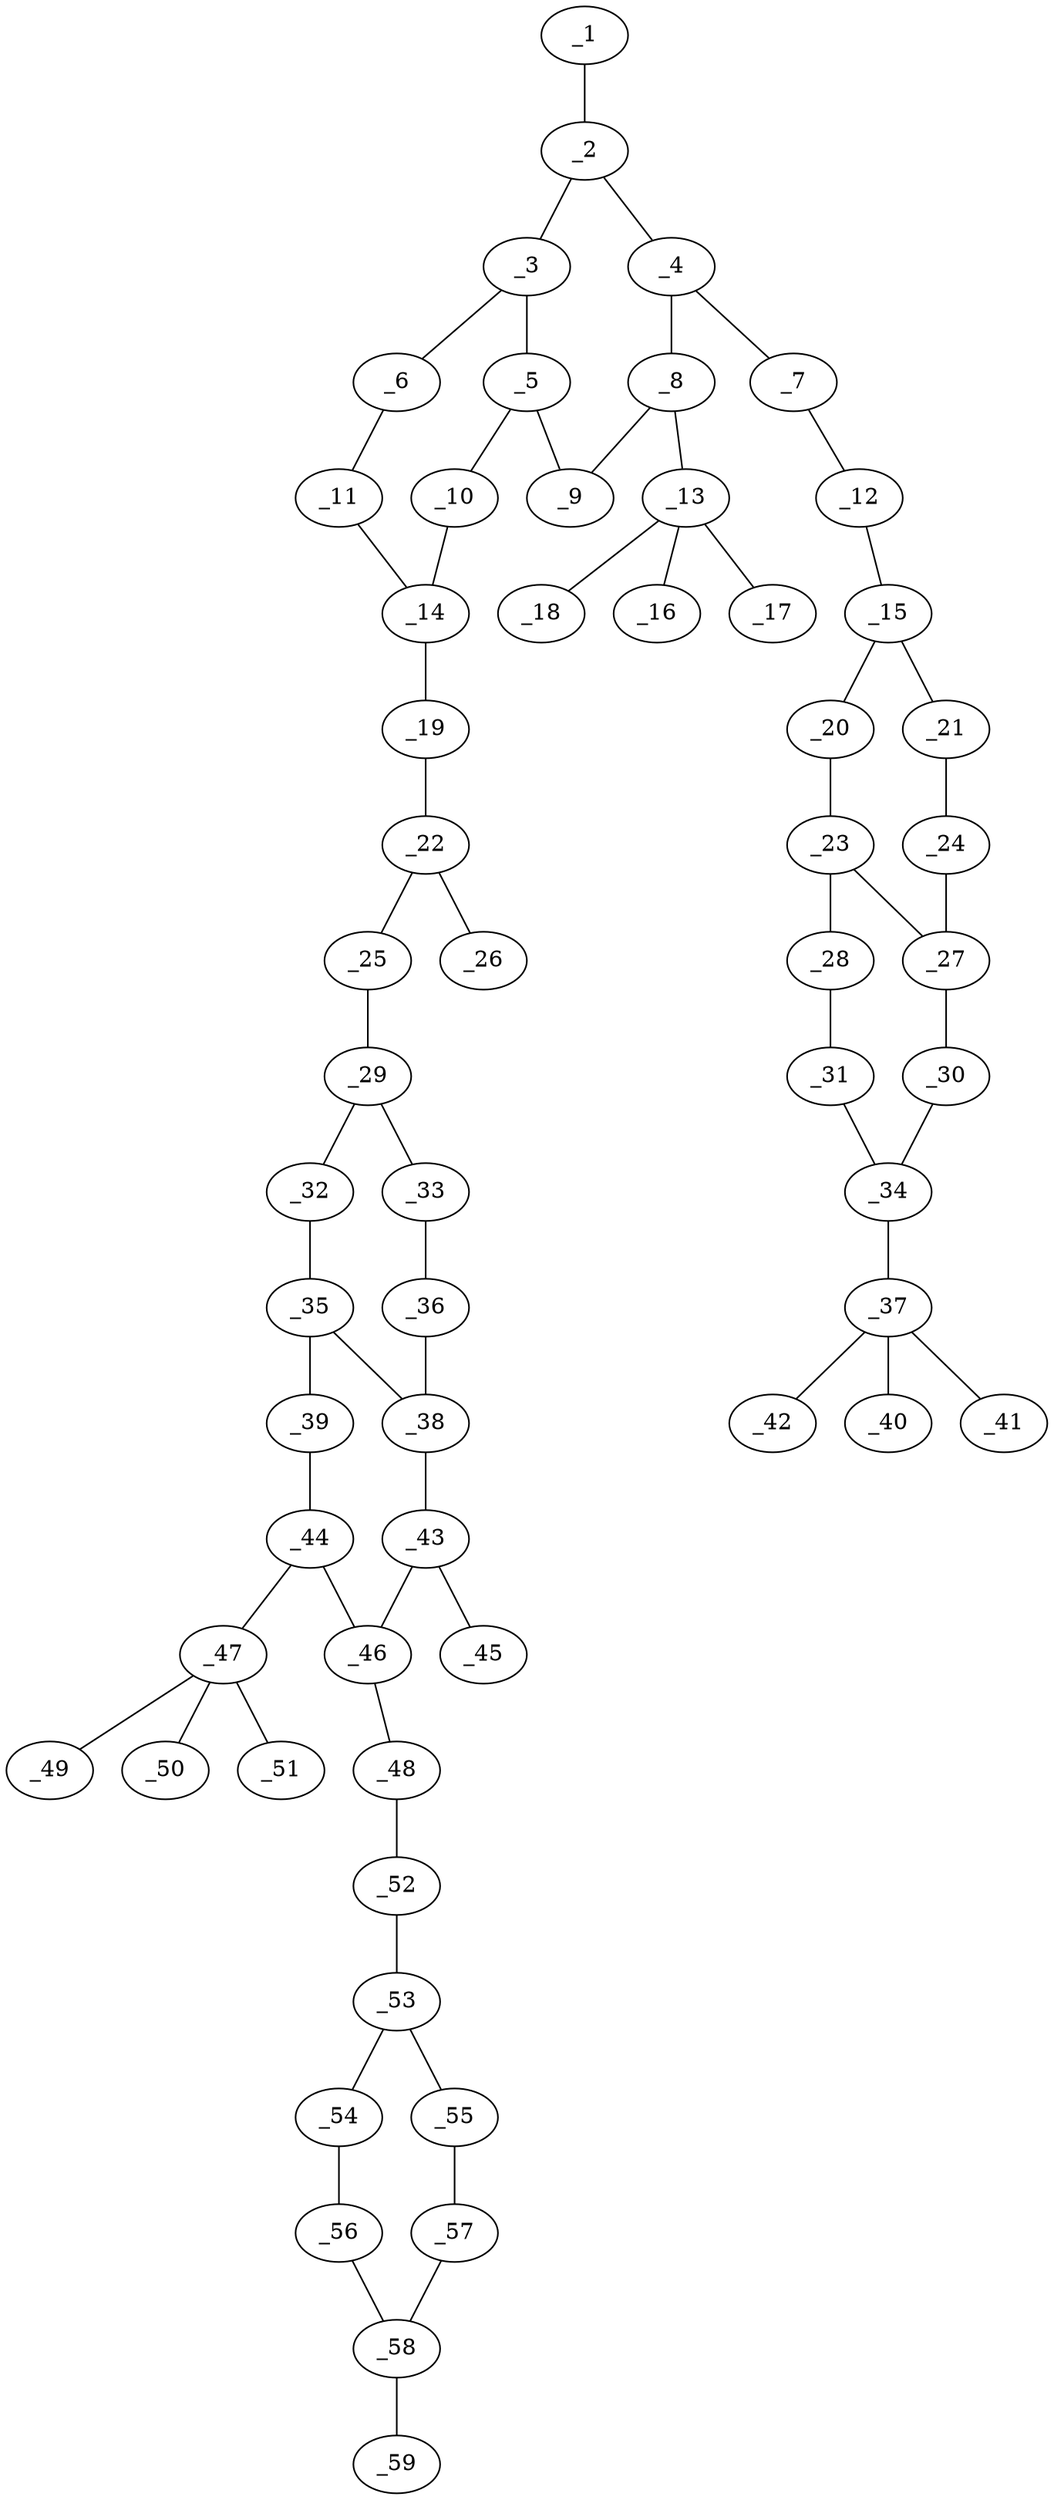 graph molid58056 {
	_1	 [charge=0,
		chem=2,
		symbol="O  ",
		x="8.9282",
		y="0.25"];
	_2	 [charge=0,
		chem=1,
		symbol="C  ",
		x="8.9282",
		y="1.25"];
	_1 -- _2	 [valence=1];
	_3	 [charge=0,
		chem=1,
		symbol="C  ",
		x="9.7942",
		y="1.75"];
	_2 -- _3	 [valence=2];
	_4	 [charge=0,
		chem=1,
		symbol="C  ",
		x="8.0622",
		y="1.75"];
	_2 -- _4	 [valence=1];
	_5	 [charge=0,
		chem=1,
		symbol="C  ",
		x="9.7943",
		y="2.75"];
	_3 -- _5	 [valence=1];
	_6	 [charge=0,
		chem=1,
		symbol="C  ",
		x="10.6603",
		y="1.25"];
	_3 -- _6	 [valence=1];
	_7	 [charge=0,
		chem=4,
		symbol="N  ",
		x="7.1962",
		y="1.25"];
	_4 -- _7	 [valence=1];
	_8	 [charge=0,
		chem=1,
		symbol="C  ",
		x="8.0622",
		y="2.75"];
	_4 -- _8	 [valence=2];
	_9	 [charge=0,
		chem=1,
		symbol="C  ",
		x="8.9282",
		y="3.25"];
	_5 -- _9	 [valence=2];
	_10	 [charge=0,
		chem=1,
		symbol="C  ",
		x="10.6603",
		y="3.25"];
	_5 -- _10	 [valence=1];
	_11	 [charge=0,
		chem=1,
		symbol="C  ",
		x="11.5263",
		y="1.75"];
	_6 -- _11	 [valence=2];
	_12	 [charge=0,
		chem=4,
		symbol="N  ",
		x="7.1962",
		y="0.25"];
	_7 -- _12	 [valence=2];
	_8 -- _9	 [valence=1];
	_13	 [charge=0,
		chem=5,
		symbol="S  ",
		x="7.1962",
		y="3.25"];
	_8 -- _13	 [valence=1];
	_14	 [charge=0,
		chem=1,
		symbol="C  ",
		x="11.5263",
		y="2.75"];
	_10 -- _14	 [valence=2];
	_11 -- _14	 [valence=1];
	_15	 [charge=0,
		chem=1,
		symbol="C  ",
		x="6.3301",
		y="-0.25"];
	_12 -- _15	 [valence=1];
	_16	 [charge=0,
		chem=2,
		symbol="O  ",
		x="6.3302",
		y="3.75"];
	_13 -- _16	 [valence=2];
	_17	 [charge=0,
		chem=2,
		symbol="O  ",
		x="6.6962",
		y="2.384"];
	_13 -- _17	 [valence=2];
	_18	 [charge=0,
		chem=2,
		symbol="O  ",
		x="7.6962",
		y="4.116"];
	_13 -- _18	 [valence=1];
	_19	 [charge=0,
		chem=4,
		symbol="N  ",
		x="12.3923",
		y="3.25"];
	_14 -- _19	 [valence=1];
	_20	 [charge=0,
		chem=1,
		symbol="C  ",
		x="6.3301",
		y="-1.25"];
	_15 -- _20	 [valence=2];
	_21	 [charge=0,
		chem=1,
		symbol="C  ",
		x="5.4641",
		y="0.25"];
	_15 -- _21	 [valence=1];
	_22	 [charge=0,
		chem=1,
		symbol="C  ",
		x="13.2584",
		y="2.75"];
	_19 -- _22	 [valence=1];
	_23	 [charge=0,
		chem=1,
		symbol="C  ",
		x="5.4641",
		y="-1.75"];
	_20 -- _23	 [valence=1];
	_24	 [charge=0,
		chem=1,
		symbol="C  ",
		x="4.5981",
		y="-0.25"];
	_21 -- _24	 [valence=2];
	_25	 [charge=0,
		chem=4,
		symbol="N  ",
		x="14.1244",
		y="3.25"];
	_22 -- _25	 [valence=1];
	_26	 [charge=0,
		chem=2,
		symbol="O  ",
		x="13.2584",
		y="1.75"];
	_22 -- _26	 [valence=2];
	_27	 [charge=0,
		chem=1,
		symbol="C  ",
		x="4.5981",
		y="-1.25"];
	_23 -- _27	 [valence=2];
	_28	 [charge=0,
		chem=1,
		symbol="C  ",
		x="5.4641",
		y="-2.75"];
	_23 -- _28	 [valence=1];
	_24 -- _27	 [valence=1];
	_29	 [charge=0,
		chem=1,
		symbol="C  ",
		x="14.9904",
		y="2.75"];
	_25 -- _29	 [valence=1];
	_30	 [charge=0,
		chem=1,
		symbol="C  ",
		x="3.7321",
		y="-1.75"];
	_27 -- _30	 [valence=1];
	_31	 [charge=0,
		chem=1,
		symbol="C  ",
		x="4.5981",
		y="-3.25"];
	_28 -- _31	 [valence=2];
	_32	 [charge=0,
		chem=1,
		symbol="C  ",
		x="15.8564",
		y="3.25"];
	_29 -- _32	 [valence=2];
	_33	 [charge=0,
		chem=1,
		symbol="C  ",
		x="14.9904",
		y="1.75"];
	_29 -- _33	 [valence=1];
	_34	 [charge=0,
		chem=1,
		symbol="C  ",
		x="3.7321",
		y="-2.75"];
	_30 -- _34	 [valence=2];
	_31 -- _34	 [valence=1];
	_35	 [charge=0,
		chem=1,
		symbol="C  ",
		x="16.7225",
		y="2.75"];
	_32 -- _35	 [valence=1];
	_36	 [charge=0,
		chem=1,
		symbol="C  ",
		x="15.8564",
		y="1.25"];
	_33 -- _36	 [valence=2];
	_37	 [charge=0,
		chem=5,
		symbol="S  ",
		x="2.866",
		y="-3.25"];
	_34 -- _37	 [valence=1];
	_38	 [charge=0,
		chem=1,
		symbol="C  ",
		x="16.7225",
		y="1.75"];
	_35 -- _38	 [valence=2];
	_39	 [charge=0,
		chem=1,
		symbol="C  ",
		x="17.5885",
		y="3.25"];
	_35 -- _39	 [valence=1];
	_36 -- _38	 [valence=1];
	_40	 [charge=0,
		chem=2,
		symbol="O  ",
		x=2,
		y="-3.75"];
	_37 -- _40	 [valence=2];
	_41	 [charge=0,
		chem=2,
		symbol="O  ",
		x="2.366",
		y="-2.384"];
	_37 -- _41	 [valence=2];
	_42	 [charge=0,
		chem=2,
		symbol="O  ",
		x="3.366",
		y="-4.116"];
	_37 -- _42	 [valence=1];
	_43	 [charge=0,
		chem=1,
		symbol="C  ",
		x="17.5885",
		y="1.25"];
	_38 -- _43	 [valence=1];
	_44	 [charge=0,
		chem=1,
		symbol="C  ",
		x="18.4545",
		y="2.75"];
	_39 -- _44	 [valence=2];
	_45	 [charge=0,
		chem=2,
		symbol="O  ",
		x="17.5885",
		y="0.25"];
	_43 -- _45	 [valence=1];
	_46	 [charge=0,
		chem=1,
		symbol="C  ",
		x="18.4545",
		y="1.75"];
	_43 -- _46	 [valence=2];
	_44 -- _46	 [valence=1];
	_47	 [charge=0,
		chem=5,
		symbol="S  ",
		x="19.3205",
		y="3.25"];
	_44 -- _47	 [valence=1];
	_48	 [charge=0,
		chem=4,
		symbol="N  ",
		x="19.3205",
		y="1.25"];
	_46 -- _48	 [valence=1];
	_49	 [charge=0,
		chem=2,
		symbol="O  ",
		x="20.1866",
		y="3.7499"];
	_47 -- _49	 [valence=2];
	_50	 [charge=0,
		chem=2,
		symbol="O  ",
		x="19.8205",
		y="2.3839"];
	_47 -- _50	 [valence=2];
	_51	 [charge=0,
		chem=2,
		symbol="O  ",
		x="18.8205",
		y="4.116"];
	_47 -- _51	 [valence=1];
	_52	 [charge=0,
		chem=4,
		symbol="N  ",
		x="19.3205",
		y="0.25"];
	_48 -- _52	 [valence=2];
	_53	 [charge=0,
		chem=1,
		symbol="C  ",
		x="20.1865",
		y="-0.2501"];
	_52 -- _53	 [valence=1];
	_54	 [charge=0,
		chem=1,
		symbol="C  ",
		x="21.0526",
		y="0.2499"];
	_53 -- _54	 [valence=2];
	_55	 [charge=0,
		chem=1,
		symbol="C  ",
		x="20.1865",
		y="-1.2501"];
	_53 -- _55	 [valence=1];
	_56	 [charge=0,
		chem=1,
		symbol="C  ",
		x="21.9186",
		y="-0.2501"];
	_54 -- _56	 [valence=1];
	_57	 [charge=0,
		chem=1,
		symbol="C  ",
		x="21.0526",
		y="-1.7501"];
	_55 -- _57	 [valence=2];
	_58	 [charge=0,
		chem=1,
		symbol="C  ",
		x="21.9186",
		y="-1.2501"];
	_56 -- _58	 [valence=2];
	_57 -- _58	 [valence=1];
	_59	 [charge=0,
		chem=1,
		symbol="C  ",
		x="22.7846",
		y="-1.7501"];
	_58 -- _59	 [valence=1];
}
